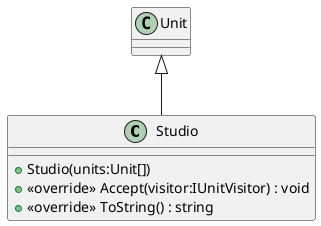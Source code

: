@startuml
class Studio {
    + Studio(units:Unit[])
    + <<override>> Accept(visitor:IUnitVisitor) : void
    + <<override>> ToString() : string
}
Unit <|-- Studio
@enduml
